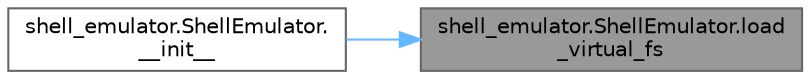digraph "shell_emulator.ShellEmulator.load_virtual_fs"
{
 // LATEX_PDF_SIZE
  bgcolor="transparent";
  edge [fontname=Helvetica,fontsize=10,labelfontname=Helvetica,labelfontsize=10];
  node [fontname=Helvetica,fontsize=10,shape=box,height=0.2,width=0.4];
  rankdir="RL";
  Node1 [id="Node000001",label="shell_emulator.ShellEmulator.load\l_virtual_fs",height=0.2,width=0.4,color="gray40", fillcolor="grey60", style="filled", fontcolor="black",tooltip=" "];
  Node1 -> Node2 [id="edge1_Node000001_Node000002",dir="back",color="steelblue1",style="solid",tooltip=" "];
  Node2 [id="Node000002",label="shell_emulator.ShellEmulator.\l__init__",height=0.2,width=0.4,color="grey40", fillcolor="white", style="filled",URL="$classshell__emulator_1_1_shell_emulator.html#a3d77fd463ff1ec5cf7663b437989e446",tooltip=" "];
}
